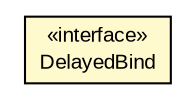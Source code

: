 #!/usr/local/bin/dot
#
# Class diagram 
# Generated by UMLGraph version R5_6-24-gf6e263 (http://www.umlgraph.org/)
#

digraph G {
	edge [fontname="arial",fontsize=10,labelfontname="arial",labelfontsize=10];
	node [fontname="arial",fontsize=10,shape=plaintext];
	nodesep=0.25;
	ranksep=0.5;
	rankdir=LR;
	// com.gwtplatform.mvp.client.DelayedBind
	c221845 [label=<<table title="com.gwtplatform.mvp.client.DelayedBind" border="0" cellborder="1" cellspacing="0" cellpadding="2" port="p" bgcolor="lemonChiffon" href="./DelayedBind.html">
		<tr><td><table border="0" cellspacing="0" cellpadding="1">
<tr><td align="center" balign="center"> &#171;interface&#187; </td></tr>
<tr><td align="center" balign="center"> DelayedBind </td></tr>
		</table></td></tr>
		</table>>, URL="./DelayedBind.html", fontname="arial", fontcolor="black", fontsize=10.0];
}


